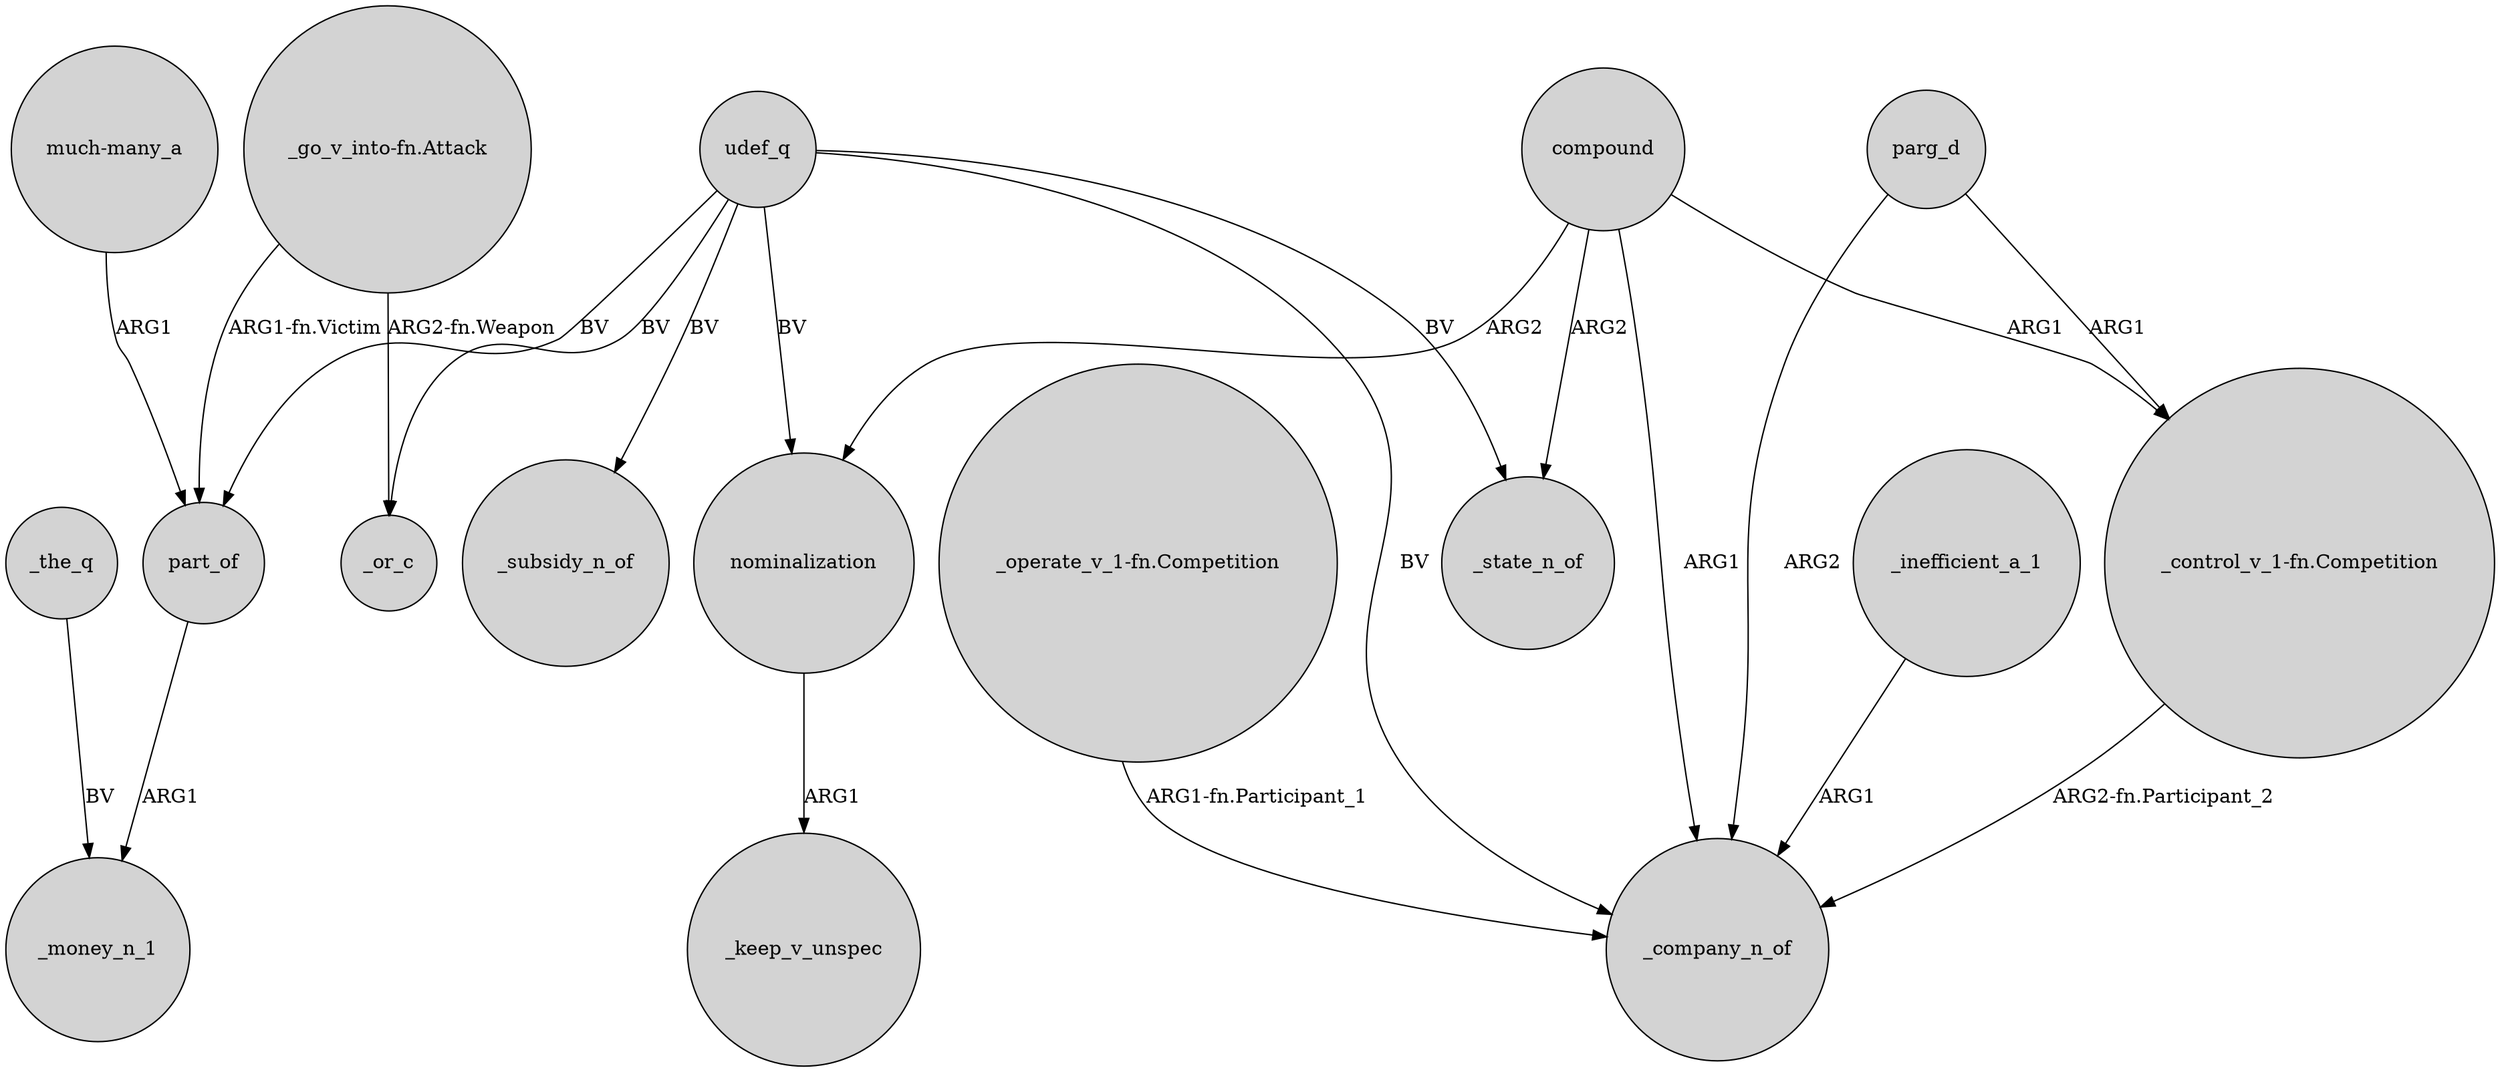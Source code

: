 digraph {
	node [shape=circle style=filled]
	udef_q -> part_of [label=BV]
	_inefficient_a_1 -> _company_n_of [label=ARG1]
	udef_q -> nominalization [label=BV]
	compound -> _company_n_of [label=ARG1]
	parg_d -> _company_n_of [label=ARG2]
	nominalization -> _keep_v_unspec [label=ARG1]
	"_control_v_1-fn.Competition" -> _company_n_of [label="ARG2-fn.Participant_2"]
	"_go_v_into-fn.Attack" -> part_of [label="ARG1-fn.Victim"]
	compound -> nominalization [label=ARG2]
	udef_q -> _or_c [label=BV]
	udef_q -> _state_n_of [label=BV]
	"_operate_v_1-fn.Competition" -> _company_n_of [label="ARG1-fn.Participant_1"]
	_the_q -> _money_n_1 [label=BV]
	"much-many_a" -> part_of [label=ARG1]
	udef_q -> _company_n_of [label=BV]
	"_go_v_into-fn.Attack" -> _or_c [label="ARG2-fn.Weapon"]
	parg_d -> "_control_v_1-fn.Competition" [label=ARG1]
	udef_q -> _subsidy_n_of [label=BV]
	compound -> _state_n_of [label=ARG2]
	part_of -> _money_n_1 [label=ARG1]
	compound -> "_control_v_1-fn.Competition" [label=ARG1]
}
